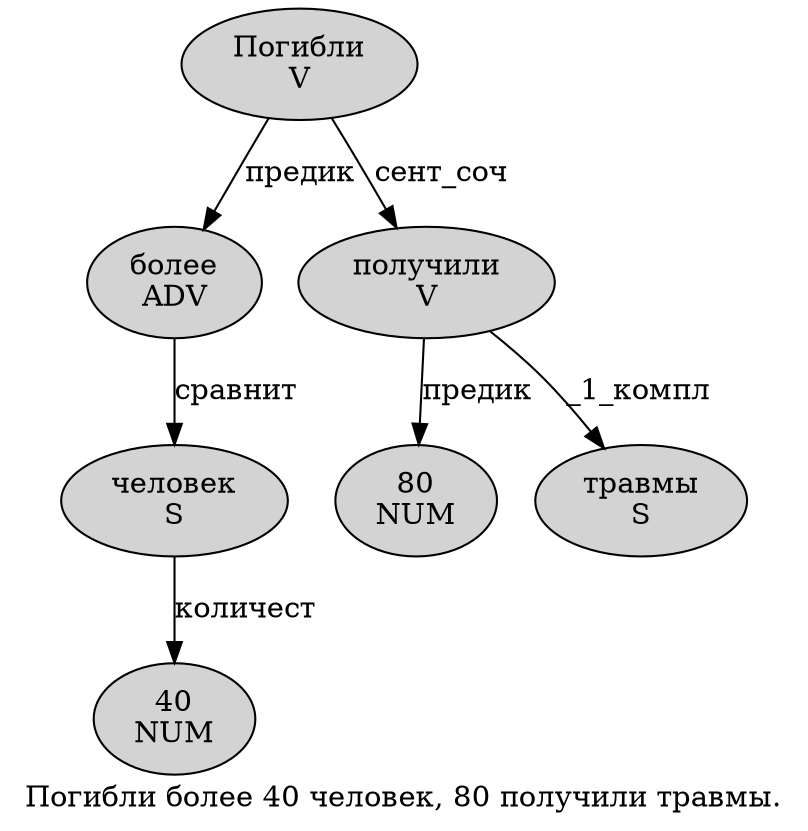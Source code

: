 digraph SENTENCE_58 {
	graph [label="Погибли более 40 человек, 80 получили травмы."]
	node [style=filled]
		0 [label="Погибли
V" color="" fillcolor=lightgray penwidth=1 shape=ellipse]
		1 [label="более
ADV" color="" fillcolor=lightgray penwidth=1 shape=ellipse]
		2 [label="40
NUM" color="" fillcolor=lightgray penwidth=1 shape=ellipse]
		3 [label="человек
S" color="" fillcolor=lightgray penwidth=1 shape=ellipse]
		5 [label="80
NUM" color="" fillcolor=lightgray penwidth=1 shape=ellipse]
		6 [label="получили
V" color="" fillcolor=lightgray penwidth=1 shape=ellipse]
		7 [label="травмы
S" color="" fillcolor=lightgray penwidth=1 shape=ellipse]
			0 -> 1 [label="предик"]
			0 -> 6 [label="сент_соч"]
			3 -> 2 [label="количест"]
			6 -> 5 [label="предик"]
			6 -> 7 [label="_1_компл"]
			1 -> 3 [label="сравнит"]
}